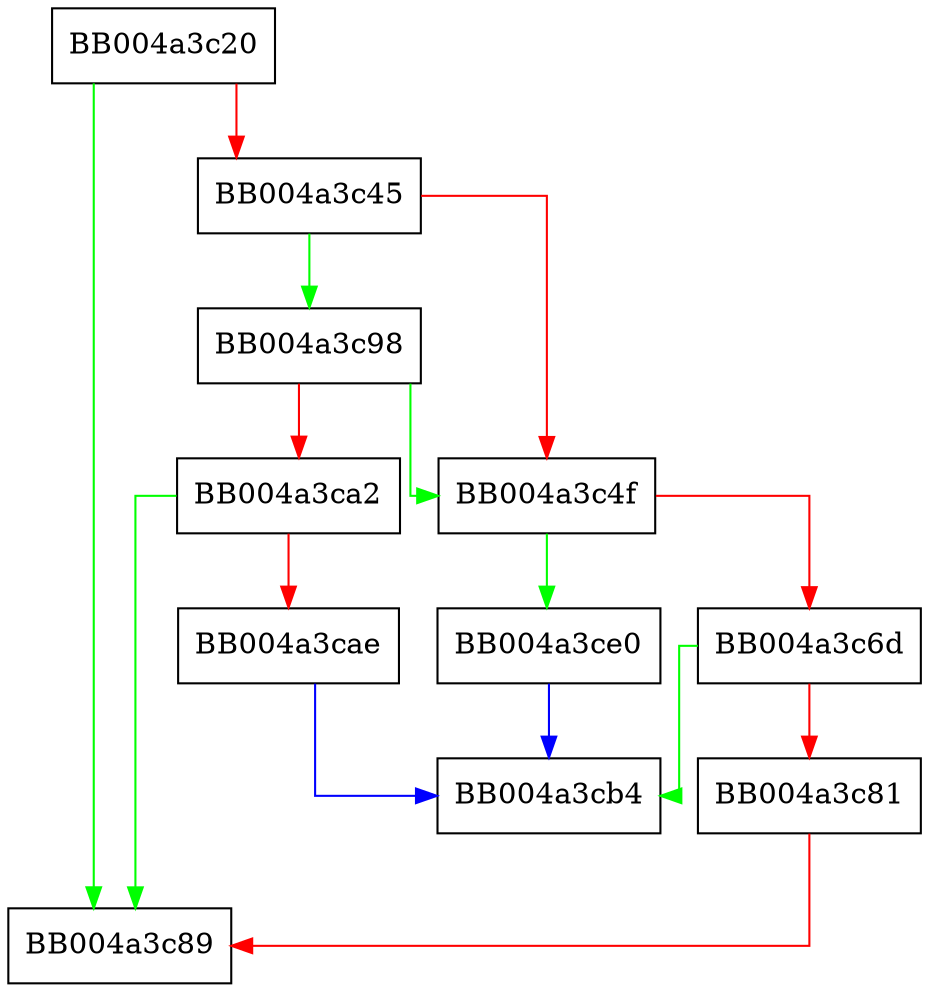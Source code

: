 digraph ssl_hmac_new {
  node [shape="box"];
  graph [splines=ortho];
  BB004a3c20 -> BB004a3c89 [color="green"];
  BB004a3c20 -> BB004a3c45 [color="red"];
  BB004a3c45 -> BB004a3c98 [color="green"];
  BB004a3c45 -> BB004a3c4f [color="red"];
  BB004a3c4f -> BB004a3ce0 [color="green"];
  BB004a3c4f -> BB004a3c6d [color="red"];
  BB004a3c6d -> BB004a3cb4 [color="green"];
  BB004a3c6d -> BB004a3c81 [color="red"];
  BB004a3c81 -> BB004a3c89 [color="red"];
  BB004a3c98 -> BB004a3c4f [color="green"];
  BB004a3c98 -> BB004a3ca2 [color="red"];
  BB004a3ca2 -> BB004a3c89 [color="green"];
  BB004a3ca2 -> BB004a3cae [color="red"];
  BB004a3cae -> BB004a3cb4 [color="blue"];
  BB004a3ce0 -> BB004a3cb4 [color="blue"];
}